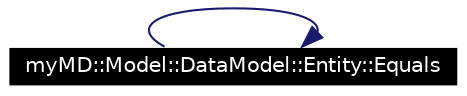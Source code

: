 digraph G
{
  edge [fontname="Helvetica",fontsize=10,labelfontname="Helvetica",labelfontsize=10];
  node [fontname="Helvetica",fontsize=10,shape=record];
  rankdir=LR;
  Node1 [label="myMD::Model::DataModel::Entity::Equals",height=0.2,width=0.4,color="white", fillcolor="black", style="filled" fontcolor="white"];
  Node1 -> Node1 [color="midnightblue",fontsize=10,style="solid"];
}
